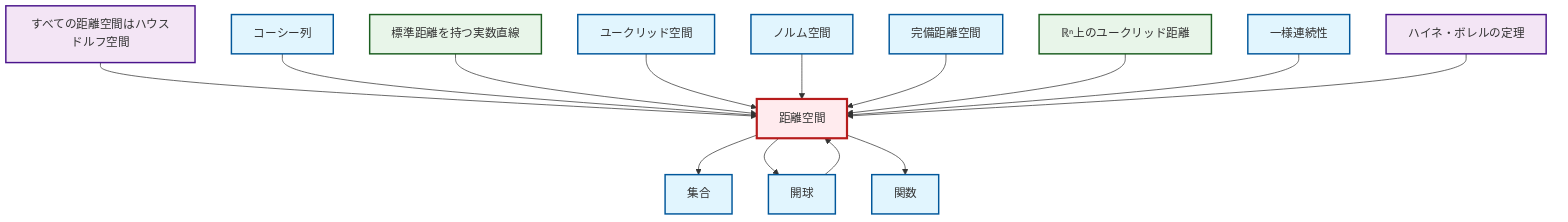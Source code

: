 graph TD
    classDef definition fill:#e1f5fe,stroke:#01579b,stroke-width:2px
    classDef theorem fill:#f3e5f5,stroke:#4a148c,stroke-width:2px
    classDef axiom fill:#fff3e0,stroke:#e65100,stroke-width:2px
    classDef example fill:#e8f5e9,stroke:#1b5e20,stroke-width:2px
    classDef current fill:#ffebee,stroke:#b71c1c,stroke-width:3px
    def-euclidean-space["ユークリッド空間"]:::definition
    def-complete-metric-space["完備距離空間"]:::definition
    thm-heine-borel["ハイネ・ボレルの定理"]:::theorem
    def-set["集合"]:::definition
    def-uniform-continuity["一様連続性"]:::definition
    def-cauchy-sequence["コーシー列"]:::definition
    def-function["関数"]:::definition
    thm-metric-hausdorff["すべての距離空間はハウスドルフ空間"]:::theorem
    def-normed-vector-space["ノルム空間"]:::definition
    ex-real-line-metric["標準距離を持つ実数直線"]:::example
    ex-euclidean-metric["ℝⁿ上のユークリッド距離"]:::example
    def-open-ball["開球"]:::definition
    def-metric-space["距離空間"]:::definition
    def-metric-space --> def-set
    def-metric-space --> def-open-ball
    thm-metric-hausdorff --> def-metric-space
    def-open-ball --> def-metric-space
    def-cauchy-sequence --> def-metric-space
    ex-real-line-metric --> def-metric-space
    def-euclidean-space --> def-metric-space
    def-normed-vector-space --> def-metric-space
    def-complete-metric-space --> def-metric-space
    ex-euclidean-metric --> def-metric-space
    def-metric-space --> def-function
    def-uniform-continuity --> def-metric-space
    thm-heine-borel --> def-metric-space
    class def-metric-space current
